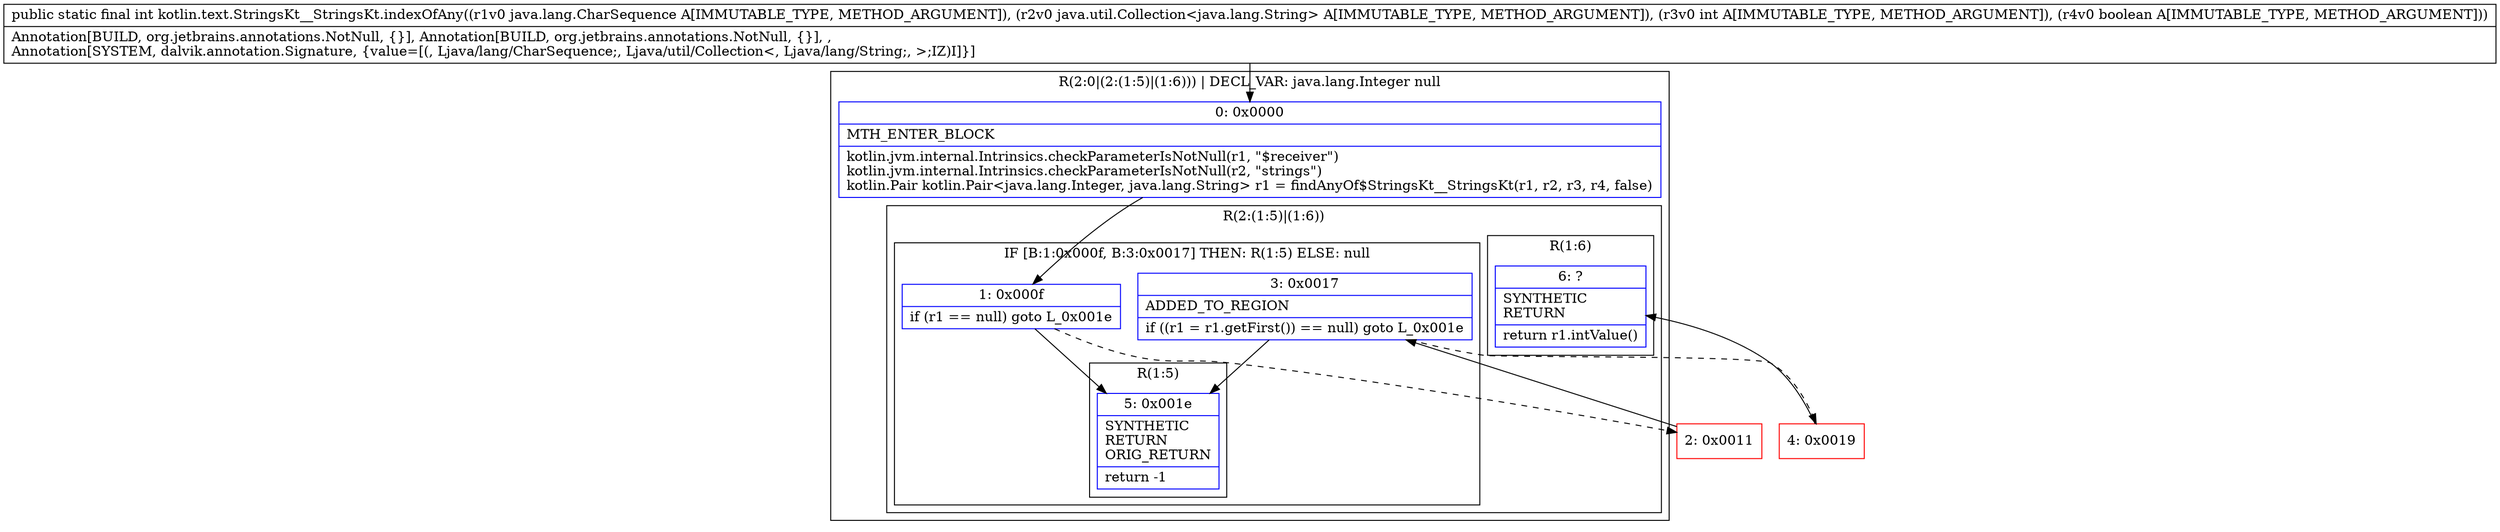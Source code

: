 digraph "CFG forkotlin.text.StringsKt__StringsKt.indexOfAny(Ljava\/lang\/CharSequence;Ljava\/util\/Collection;IZ)I" {
subgraph cluster_Region_674904707 {
label = "R(2:0|(2:(1:5)|(1:6))) | DECL_VAR: java.lang.Integer null\l";
node [shape=record,color=blue];
Node_0 [shape=record,label="{0\:\ 0x0000|MTH_ENTER_BLOCK\l|kotlin.jvm.internal.Intrinsics.checkParameterIsNotNull(r1, \"$receiver\")\lkotlin.jvm.internal.Intrinsics.checkParameterIsNotNull(r2, \"strings\")\lkotlin.Pair kotlin.Pair\<java.lang.Integer, java.lang.String\> r1 = findAnyOf$StringsKt__StringsKt(r1, r2, r3, r4, false)\l}"];
subgraph cluster_Region_697691389 {
label = "R(2:(1:5)|(1:6))";
node [shape=record,color=blue];
subgraph cluster_IfRegion_1762562312 {
label = "IF [B:1:0x000f, B:3:0x0017] THEN: R(1:5) ELSE: null";
node [shape=record,color=blue];
Node_1 [shape=record,label="{1\:\ 0x000f|if (r1 == null) goto L_0x001e\l}"];
Node_3 [shape=record,label="{3\:\ 0x0017|ADDED_TO_REGION\l|if ((r1 = r1.getFirst()) == null) goto L_0x001e\l}"];
subgraph cluster_Region_1091803320 {
label = "R(1:5)";
node [shape=record,color=blue];
Node_5 [shape=record,label="{5\:\ 0x001e|SYNTHETIC\lRETURN\lORIG_RETURN\l|return \-1\l}"];
}
}
subgraph cluster_Region_1204912144 {
label = "R(1:6)";
node [shape=record,color=blue];
Node_6 [shape=record,label="{6\:\ ?|SYNTHETIC\lRETURN\l|return r1.intValue()\l}"];
}
}
}
Node_2 [shape=record,color=red,label="{2\:\ 0x0011}"];
Node_4 [shape=record,color=red,label="{4\:\ 0x0019}"];
MethodNode[shape=record,label="{public static final int kotlin.text.StringsKt__StringsKt.indexOfAny((r1v0 java.lang.CharSequence A[IMMUTABLE_TYPE, METHOD_ARGUMENT]), (r2v0 java.util.Collection\<java.lang.String\> A[IMMUTABLE_TYPE, METHOD_ARGUMENT]), (r3v0 int A[IMMUTABLE_TYPE, METHOD_ARGUMENT]), (r4v0 boolean A[IMMUTABLE_TYPE, METHOD_ARGUMENT]))  | Annotation[BUILD, org.jetbrains.annotations.NotNull, \{\}], Annotation[BUILD, org.jetbrains.annotations.NotNull, \{\}], , \lAnnotation[SYSTEM, dalvik.annotation.Signature, \{value=[(, Ljava\/lang\/CharSequence;, Ljava\/util\/Collection\<, Ljava\/lang\/String;, \>;IZ)I]\}]\l}"];
MethodNode -> Node_0;
Node_0 -> Node_1;
Node_1 -> Node_2[style=dashed];
Node_1 -> Node_5;
Node_3 -> Node_4[style=dashed];
Node_3 -> Node_5;
Node_2 -> Node_3;
Node_4 -> Node_6;
}

